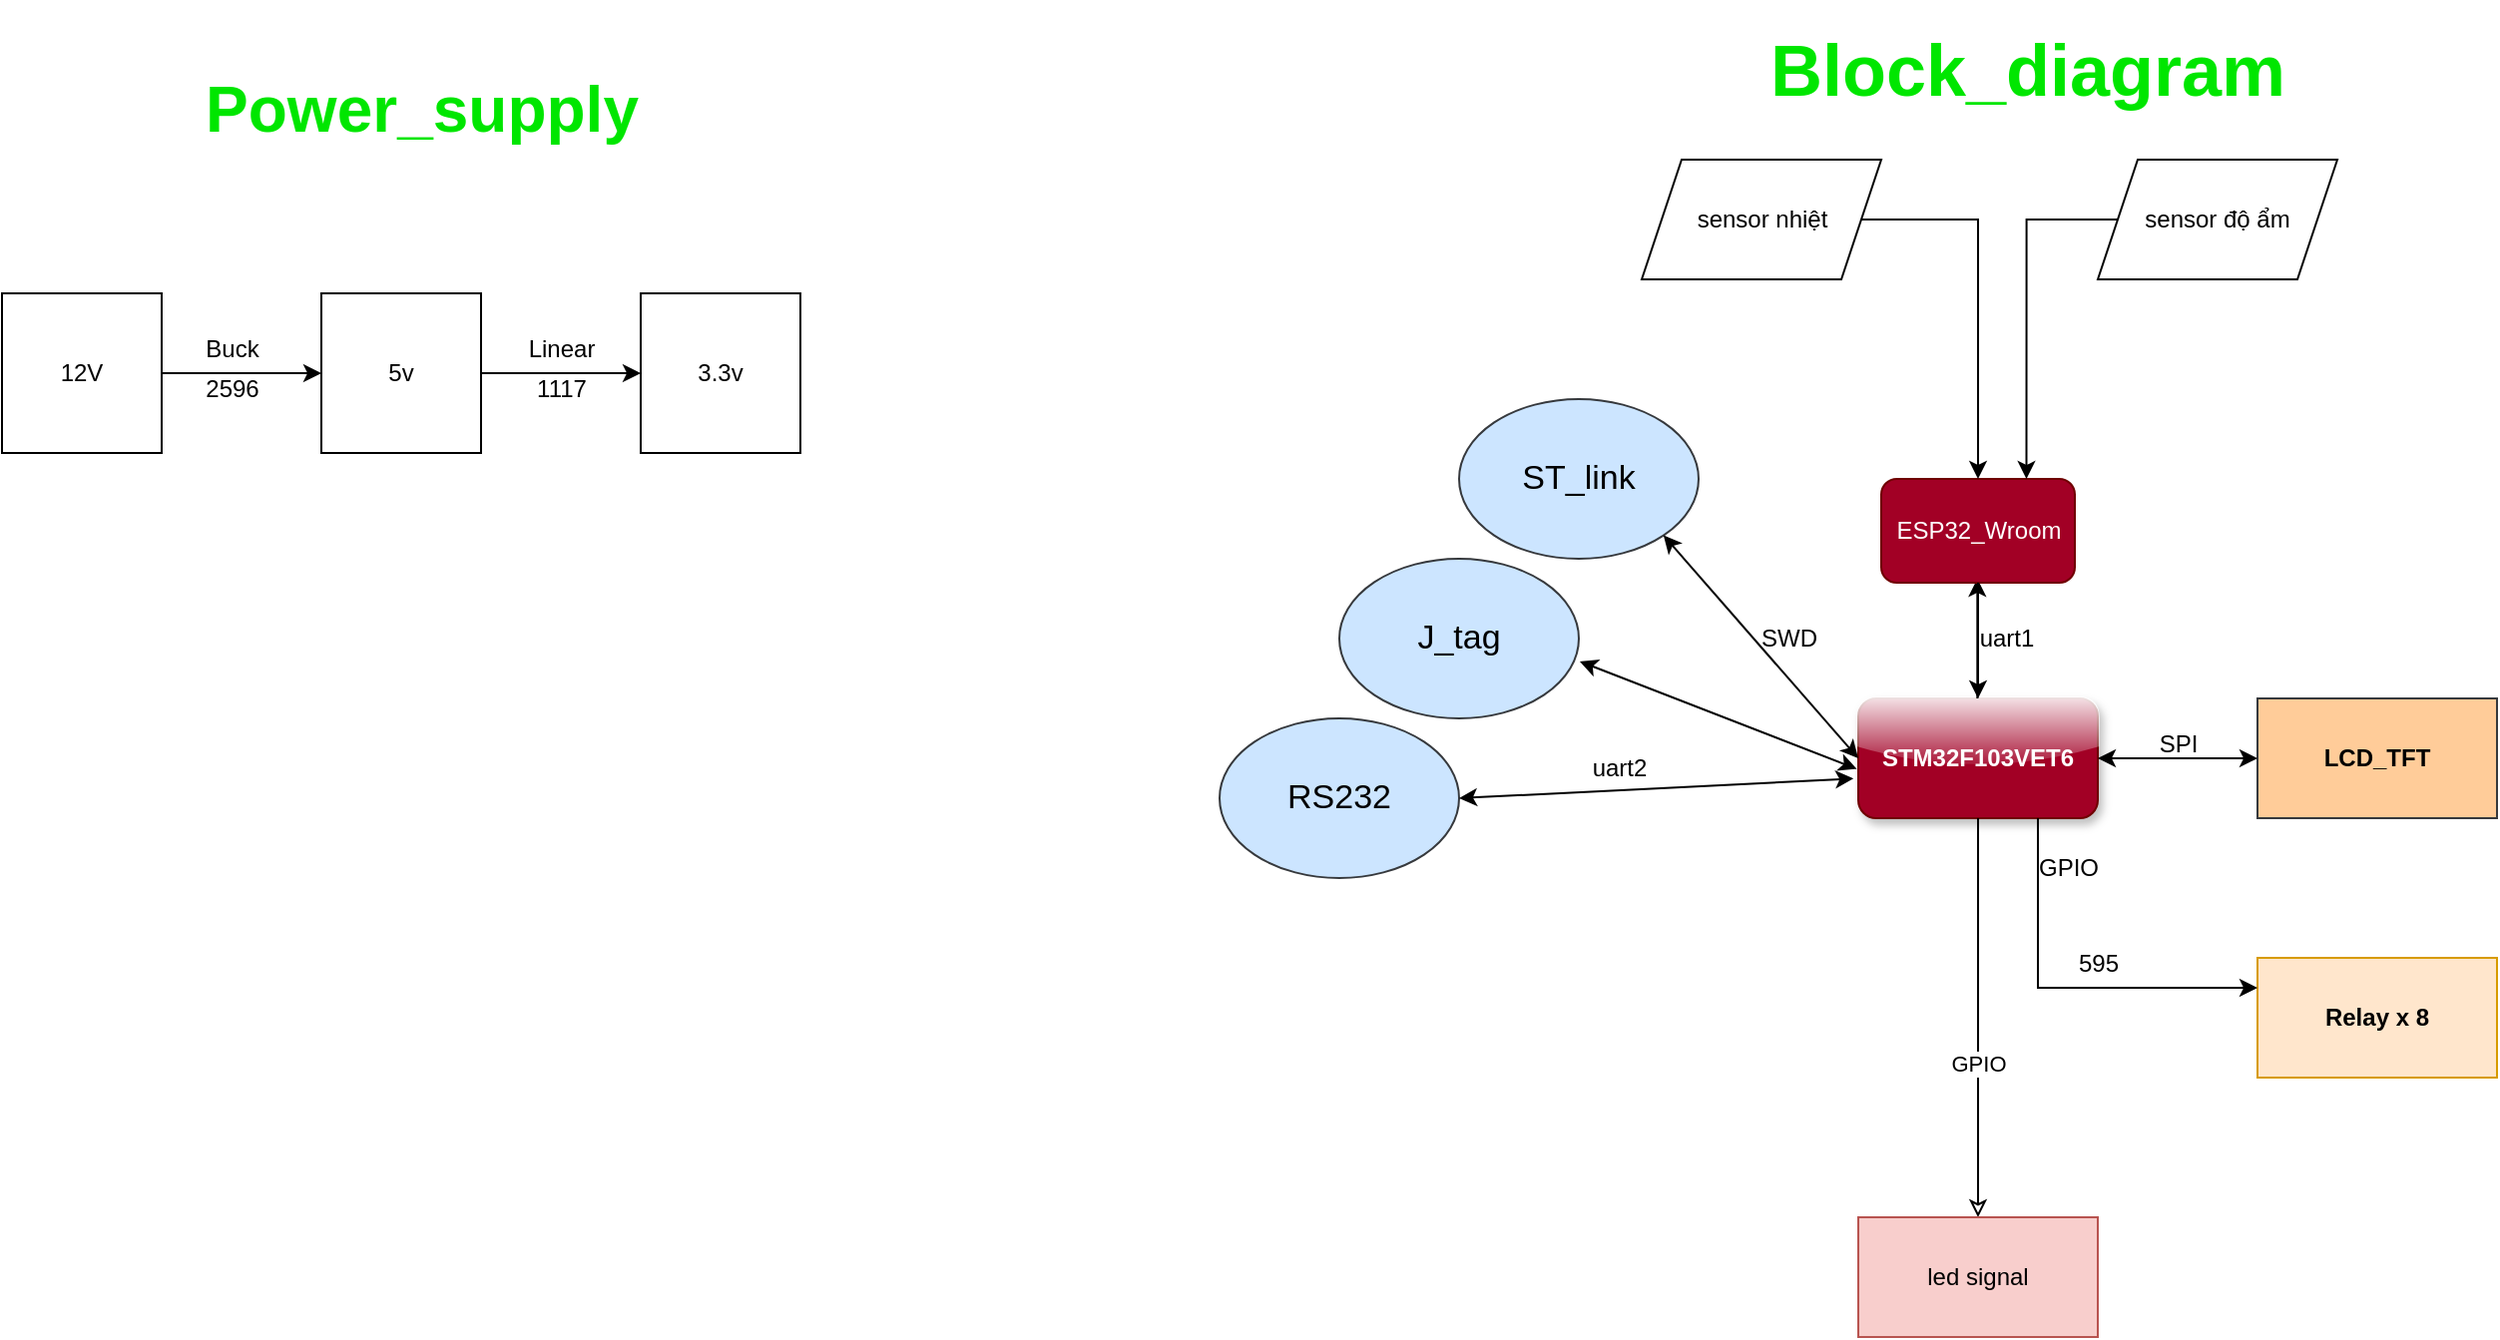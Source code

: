 <mxfile version="22.1.17" type="device">
  <diagram name="Trang-1" id="7X2yXy3RcM3fFcmMOCIz">
    <mxGraphModel dx="2684" dy="1018" grid="1" gridSize="10" guides="1" tooltips="1" connect="1" arrows="1" fold="1" page="1" pageScale="1" pageWidth="827" pageHeight="1169" math="0" shadow="0">
      <root>
        <mxCell id="0" />
        <mxCell id="1" parent="0" />
        <mxCell id="WwxetVAZSX7t9nAonaSj-5" value="SPI" style="text;html=1;align=center;verticalAlign=middle;resizable=0;points=[];autosize=1;strokeColor=none;fillColor=none;" parent="1" vertex="1">
          <mxGeometry x="480" y="368" width="40" height="30" as="geometry" />
        </mxCell>
        <mxCell id="3lEjpSGaZhobJbDctSpt-1" value="STM32F103VET6" style="rounded=1;whiteSpace=wrap;html=1;fontStyle=1;labelBackgroundColor=none;labelBorderColor=none;fillColor=#a20025;strokeColor=#6F0000;fontColor=#ffffff;glass=1;shadow=1;resizeHeight=0;" parent="1" vertex="1">
          <mxGeometry x="340" y="360" width="120" height="60" as="geometry" />
        </mxCell>
        <mxCell id="3lEjpSGaZhobJbDctSpt-2" value="" style="endArrow=classic;html=1;rounded=0;" parent="1" edge="1">
          <mxGeometry width="50" height="50" relative="1" as="geometry">
            <mxPoint x="399.66" y="360" as="sourcePoint" />
            <mxPoint x="399.66" y="300" as="targetPoint" />
          </mxGeometry>
        </mxCell>
        <mxCell id="3lEjpSGaZhobJbDctSpt-3" value="ESP32_Wroom" style="whiteSpace=wrap;html=1;verticalAlign=middle;spacing=2;fillColor=#a20025;strokeColor=#6F0000;fontColor=#ffffff;rounded=1;" parent="1" vertex="1">
          <mxGeometry x="351.5" y="250" width="97" height="52" as="geometry" />
        </mxCell>
        <mxCell id="3lEjpSGaZhobJbDctSpt-4" value="" style="edgeStyle=orthogonalEdgeStyle;rounded=0;orthogonalLoop=1;jettySize=auto;html=1;" parent="1" source="3lEjpSGaZhobJbDctSpt-3" target="3lEjpSGaZhobJbDctSpt-1" edge="1">
          <mxGeometry relative="1" as="geometry" />
        </mxCell>
        <mxCell id="3lEjpSGaZhobJbDctSpt-13" value="Relay x 8" style="whiteSpace=wrap;html=1;rounded=0;fontStyle=1;labelBackgroundColor=none;labelBorderColor=none;fillColor=#ffe6cc;strokeColor=#d79b00;" parent="1" vertex="1">
          <mxGeometry x="540" y="490" width="120" height="60" as="geometry" />
        </mxCell>
        <mxCell id="3lEjpSGaZhobJbDctSpt-17" value="LCD_TFT" style="whiteSpace=wrap;html=1;fillColor=#ffcc99;strokeColor=#36393d;rounded=0;fontStyle=1;labelBackgroundColor=none;labelBorderColor=none;" parent="1" vertex="1">
          <mxGeometry x="540" y="360" width="120" height="60" as="geometry" />
        </mxCell>
        <mxCell id="3lEjpSGaZhobJbDctSpt-21" value="Block_diagram&lt;br style=&quot;font-size: 36px;&quot;&gt;" style="text;strokeColor=none;align=center;fillColor=none;html=1;verticalAlign=middle;whiteSpace=wrap;rounded=0;fontStyle=1;fontSize=36;fontColor=#00E600;" parent="1" vertex="1">
          <mxGeometry x="320" y="10" width="210" height="70" as="geometry" />
        </mxCell>
        <mxCell id="3lEjpSGaZhobJbDctSpt-24" value="ST_link&lt;br style=&quot;font-size: 17px;&quot;&gt;" style="ellipse;whiteSpace=wrap;html=1;fillColor=#cce5ff;strokeColor=#36393d;fontSize=17;" parent="1" vertex="1">
          <mxGeometry x="140" y="210" width="120" height="80" as="geometry" />
        </mxCell>
        <mxCell id="3lEjpSGaZhobJbDctSpt-30" value="J_tag&lt;br&gt;" style="ellipse;whiteSpace=wrap;html=1;fillColor=#cce5ff;strokeColor=#36393d;fontSize=17;" parent="1" vertex="1">
          <mxGeometry x="80" y="290" width="120" height="80" as="geometry" />
        </mxCell>
        <mxCell id="3lEjpSGaZhobJbDctSpt-32" value="" style="endArrow=classic;startArrow=classic;html=1;rounded=0;exitX=1;exitY=1;exitDx=0;exitDy=0;" parent="1" source="3lEjpSGaZhobJbDctSpt-24" edge="1">
          <mxGeometry width="50" height="50" relative="1" as="geometry">
            <mxPoint x="260" y="430" as="sourcePoint" />
            <mxPoint x="340" y="390" as="targetPoint" />
          </mxGeometry>
        </mxCell>
        <mxCell id="3lEjpSGaZhobJbDctSpt-33" value="" style="endArrow=classic;startArrow=classic;html=1;rounded=0;exitX=1.004;exitY=0.643;exitDx=0;exitDy=0;exitPerimeter=0;entryX=-0.006;entryY=0.589;entryDx=0;entryDy=0;entryPerimeter=0;" parent="1" source="3lEjpSGaZhobJbDctSpt-30" target="3lEjpSGaZhobJbDctSpt-1" edge="1">
          <mxGeometry width="50" height="50" relative="1" as="geometry">
            <mxPoint x="270" y="380" as="sourcePoint" />
            <mxPoint x="330" y="390" as="targetPoint" />
          </mxGeometry>
        </mxCell>
        <mxCell id="3lEjpSGaZhobJbDctSpt-35" value="RS232&lt;br&gt;" style="ellipse;whiteSpace=wrap;html=1;fillColor=#cce5ff;strokeColor=#36393d;fontSize=17;" parent="1" vertex="1">
          <mxGeometry x="20" y="370" width="120" height="80" as="geometry" />
        </mxCell>
        <mxCell id="3lEjpSGaZhobJbDctSpt-36" value="" style="endArrow=classic;startArrow=classic;html=1;rounded=0;exitX=1;exitY=0.5;exitDx=0;exitDy=0;entryX=-0.02;entryY=0.669;entryDx=0;entryDy=0;entryPerimeter=0;" parent="1" source="3lEjpSGaZhobJbDctSpt-35" target="3lEjpSGaZhobJbDctSpt-1" edge="1">
          <mxGeometry width="50" height="50" relative="1" as="geometry">
            <mxPoint x="260" y="400" as="sourcePoint" />
            <mxPoint x="310" y="350" as="targetPoint" />
          </mxGeometry>
        </mxCell>
        <mxCell id="3lEjpSGaZhobJbDctSpt-37" value="" style="endArrow=classic;html=1;rounded=0;exitX=0.75;exitY=1;exitDx=0;exitDy=0;entryX=0;entryY=0.25;entryDx=0;entryDy=0;" parent="1" source="3lEjpSGaZhobJbDctSpt-1" target="3lEjpSGaZhobJbDctSpt-13" edge="1">
          <mxGeometry width="50" height="50" relative="1" as="geometry">
            <mxPoint x="470" y="490" as="sourcePoint" />
            <mxPoint x="520" y="440" as="targetPoint" />
            <Array as="points">
              <mxPoint x="430" y="505" />
            </Array>
          </mxGeometry>
        </mxCell>
        <mxCell id="3lEjpSGaZhobJbDctSpt-39" value="" style="edgeStyle=orthogonalEdgeStyle;rounded=0;orthogonalLoop=1;jettySize=auto;html=1;" parent="1" source="3lEjpSGaZhobJbDctSpt-38" target="3lEjpSGaZhobJbDctSpt-3" edge="1">
          <mxGeometry relative="1" as="geometry">
            <Array as="points">
              <mxPoint x="400" y="120" />
            </Array>
          </mxGeometry>
        </mxCell>
        <mxCell id="3lEjpSGaZhobJbDctSpt-38" value="sensor nhiệt&lt;br&gt;" style="shape=parallelogram;perimeter=parallelogramPerimeter;whiteSpace=wrap;html=1;fixedSize=1;" parent="1" vertex="1">
          <mxGeometry x="231.5" y="90" width="120" height="60" as="geometry" />
        </mxCell>
        <mxCell id="3lEjpSGaZhobJbDctSpt-41" style="edgeStyle=orthogonalEdgeStyle;rounded=0;orthogonalLoop=1;jettySize=auto;html=1;entryX=0.75;entryY=0;entryDx=0;entryDy=0;" parent="1" source="3lEjpSGaZhobJbDctSpt-40" target="3lEjpSGaZhobJbDctSpt-3" edge="1">
          <mxGeometry relative="1" as="geometry" />
        </mxCell>
        <mxCell id="3lEjpSGaZhobJbDctSpt-40" value="sensor độ ẩm" style="shape=parallelogram;perimeter=parallelogramPerimeter;whiteSpace=wrap;html=1;fixedSize=1;" parent="1" vertex="1">
          <mxGeometry x="460" y="90" width="120" height="60" as="geometry" />
        </mxCell>
        <mxCell id="WwxetVAZSX7t9nAonaSj-1" value="uart1&lt;br&gt;" style="text;html=1;align=center;verticalAlign=middle;resizable=0;points=[];autosize=1;strokeColor=none;fillColor=none;" parent="1" vertex="1">
          <mxGeometry x="389" y="315" width="50" height="30" as="geometry" />
        </mxCell>
        <mxCell id="WwxetVAZSX7t9nAonaSj-3" value="SWD&lt;br&gt;" style="text;html=1;align=center;verticalAlign=middle;resizable=0;points=[];autosize=1;strokeColor=none;fillColor=none;" parent="1" vertex="1">
          <mxGeometry x="280" y="315" width="50" height="30" as="geometry" />
        </mxCell>
        <mxCell id="WwxetVAZSX7t9nAonaSj-4" value="uart2" style="text;html=1;align=center;verticalAlign=middle;resizable=0;points=[];autosize=1;strokeColor=none;fillColor=none;rotation=0;" parent="1" vertex="1">
          <mxGeometry x="195" y="380" width="50" height="30" as="geometry" />
        </mxCell>
        <mxCell id="WwxetVAZSX7t9nAonaSj-7" value="" style="endArrow=classic;startArrow=classic;html=1;rounded=0;entryX=0;entryY=0.5;entryDx=0;entryDy=0;exitX=1;exitY=0.5;exitDx=0;exitDy=0;" parent="1" source="3lEjpSGaZhobJbDctSpt-1" target="3lEjpSGaZhobJbDctSpt-17" edge="1">
          <mxGeometry width="50" height="50" relative="1" as="geometry">
            <mxPoint x="440" y="420" as="sourcePoint" />
            <mxPoint x="490" y="370" as="targetPoint" />
          </mxGeometry>
        </mxCell>
        <mxCell id="zjwFL5Xi520_Yp3pRWSg-1" value="595&lt;br&gt;" style="text;html=1;align=center;verticalAlign=middle;resizable=0;points=[];autosize=1;strokeColor=none;fillColor=none;" parent="1" vertex="1">
          <mxGeometry x="440" y="478" width="40" height="30" as="geometry" />
        </mxCell>
        <mxCell id="wVCpZuXtXIZZlT-VXNgu-1" value="GPIO&lt;br&gt;" style="text;html=1;align=center;verticalAlign=middle;resizable=0;points=[];autosize=1;strokeColor=none;fillColor=none;rounded=0;glass=0;shadow=0;" vertex="1" parent="1">
          <mxGeometry x="420" y="430" width="50" height="30" as="geometry" />
        </mxCell>
        <mxCell id="wVCpZuXtXIZZlT-VXNgu-3" value="" style="edgeStyle=orthogonalEdgeStyle;rounded=0;orthogonalLoop=1;jettySize=auto;html=1;endArrow=classic;endFill=0;fontFamily=Helvetica;" edge="1" parent="1" source="3lEjpSGaZhobJbDctSpt-1" target="wVCpZuXtXIZZlT-VXNgu-2">
          <mxGeometry relative="1" as="geometry" />
        </mxCell>
        <mxCell id="wVCpZuXtXIZZlT-VXNgu-4" value="GPIO" style="edgeLabel;html=1;align=center;verticalAlign=middle;resizable=0;points=[];" vertex="1" connectable="0" parent="wVCpZuXtXIZZlT-VXNgu-3">
          <mxGeometry x="0.226" relative="1" as="geometry">
            <mxPoint as="offset" />
          </mxGeometry>
        </mxCell>
        <mxCell id="wVCpZuXtXIZZlT-VXNgu-2" value="led signal&lt;br&gt;" style="whiteSpace=wrap;html=1;fillColor=#f8cecc;strokeColor=#b85450;" vertex="1" parent="1">
          <mxGeometry x="340" y="620" width="120" height="60" as="geometry" />
        </mxCell>
        <mxCell id="wVCpZuXtXIZZlT-VXNgu-8" value="" style="edgeStyle=orthogonalEdgeStyle;rounded=0;orthogonalLoop=1;jettySize=auto;html=1;" edge="1" parent="1" source="wVCpZuXtXIZZlT-VXNgu-6" target="wVCpZuXtXIZZlT-VXNgu-7">
          <mxGeometry relative="1" as="geometry" />
        </mxCell>
        <mxCell id="wVCpZuXtXIZZlT-VXNgu-6" value="12V" style="whiteSpace=wrap;html=1;aspect=fixed;" vertex="1" parent="1">
          <mxGeometry x="-590" y="157" width="80" height="80" as="geometry" />
        </mxCell>
        <mxCell id="wVCpZuXtXIZZlT-VXNgu-10" value="" style="edgeStyle=orthogonalEdgeStyle;rounded=0;orthogonalLoop=1;jettySize=auto;html=1;" edge="1" parent="1" source="wVCpZuXtXIZZlT-VXNgu-7">
          <mxGeometry relative="1" as="geometry">
            <mxPoint x="-270" y="197" as="targetPoint" />
          </mxGeometry>
        </mxCell>
        <mxCell id="wVCpZuXtXIZZlT-VXNgu-7" value="5v" style="whiteSpace=wrap;html=1;aspect=fixed;" vertex="1" parent="1">
          <mxGeometry x="-430" y="157" width="80" height="80" as="geometry" />
        </mxCell>
        <mxCell id="wVCpZuXtXIZZlT-VXNgu-9" value="3.3v" style="whiteSpace=wrap;html=1;aspect=fixed;" vertex="1" parent="1">
          <mxGeometry x="-270" y="157" width="80" height="80" as="geometry" />
        </mxCell>
        <mxCell id="wVCpZuXtXIZZlT-VXNgu-11" value="Power_supply&lt;br style=&quot;font-size: 32px;&quot;&gt;" style="text;html=1;align=center;verticalAlign=middle;resizable=0;points=[];autosize=1;strokeColor=none;fillColor=none;fontColor=#00E600;fontStyle=1;fontSize=32;" vertex="1" parent="1">
          <mxGeometry x="-500" y="40" width="240" height="50" as="geometry" />
        </mxCell>
        <mxCell id="wVCpZuXtXIZZlT-VXNgu-12" value="2596" style="text;html=1;align=center;verticalAlign=middle;resizable=0;points=[];autosize=1;strokeColor=none;fillColor=none;" vertex="1" parent="1">
          <mxGeometry x="-500" y="190" width="50" height="30" as="geometry" />
        </mxCell>
        <mxCell id="wVCpZuXtXIZZlT-VXNgu-13" value="Buck" style="text;html=1;align=center;verticalAlign=middle;resizable=0;points=[];autosize=1;strokeColor=none;fillColor=none;" vertex="1" parent="1">
          <mxGeometry x="-500" y="170" width="50" height="30" as="geometry" />
        </mxCell>
        <mxCell id="wVCpZuXtXIZZlT-VXNgu-15" value="Linear" style="text;html=1;align=center;verticalAlign=middle;resizable=0;points=[];autosize=1;strokeColor=none;fillColor=none;" vertex="1" parent="1">
          <mxGeometry x="-340" y="170" width="60" height="30" as="geometry" />
        </mxCell>
        <mxCell id="wVCpZuXtXIZZlT-VXNgu-16" value="1117" style="text;html=1;align=center;verticalAlign=middle;resizable=0;points=[];autosize=1;strokeColor=none;fillColor=none;" vertex="1" parent="1">
          <mxGeometry x="-335" y="190" width="50" height="30" as="geometry" />
        </mxCell>
      </root>
    </mxGraphModel>
  </diagram>
</mxfile>
